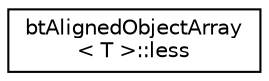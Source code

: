 digraph "Graphical Class Hierarchy"
{
  edge [fontname="Helvetica",fontsize="10",labelfontname="Helvetica",labelfontsize="10"];
  node [fontname="Helvetica",fontsize="10",shape=record];
  rankdir="LR";
  Node1 [label="btAlignedObjectArray\l\< T \>::less",height=0.2,width=0.4,color="black", fillcolor="white", style="filled",URL="$classbt_aligned_object_array_1_1less.html"];
}
